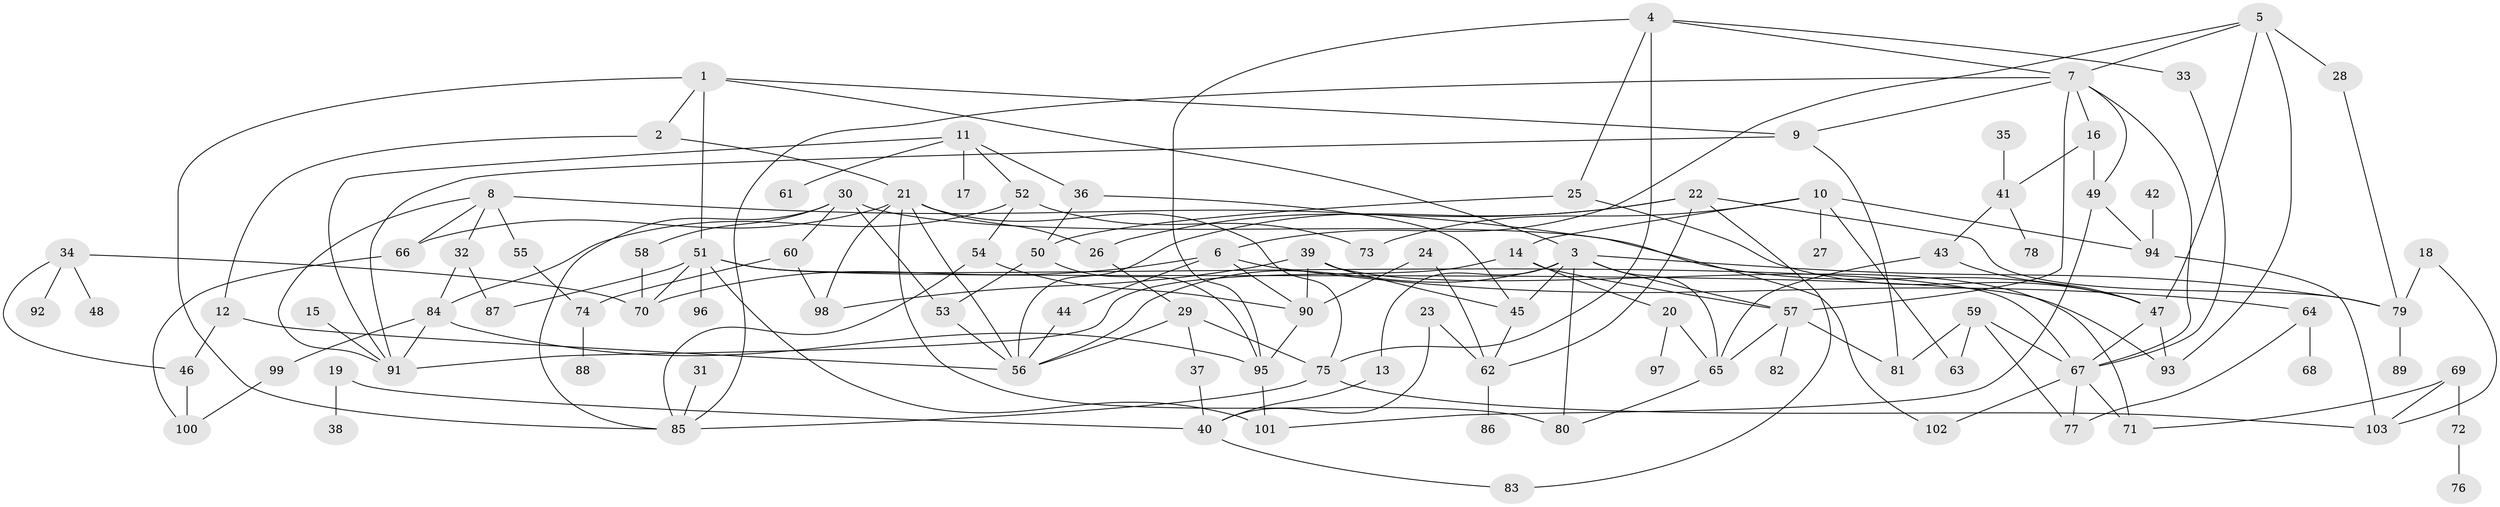 // original degree distribution, {5: 0.1292517006802721, 3: 0.2108843537414966, 8: 0.006802721088435374, 7: 0.02040816326530612, 9: 0.006802721088435374, 2: 0.21768707482993196, 6: 0.034013605442176874, 4: 0.14285714285714285, 1: 0.23129251700680273}
// Generated by graph-tools (version 1.1) at 2025/36/03/04/25 23:36:00]
// undirected, 103 vertices, 170 edges
graph export_dot {
  node [color=gray90,style=filled];
  1;
  2;
  3;
  4;
  5;
  6;
  7;
  8;
  9;
  10;
  11;
  12;
  13;
  14;
  15;
  16;
  17;
  18;
  19;
  20;
  21;
  22;
  23;
  24;
  25;
  26;
  27;
  28;
  29;
  30;
  31;
  32;
  33;
  34;
  35;
  36;
  37;
  38;
  39;
  40;
  41;
  42;
  43;
  44;
  45;
  46;
  47;
  48;
  49;
  50;
  51;
  52;
  53;
  54;
  55;
  56;
  57;
  58;
  59;
  60;
  61;
  62;
  63;
  64;
  65;
  66;
  67;
  68;
  69;
  70;
  71;
  72;
  73;
  74;
  75;
  76;
  77;
  78;
  79;
  80;
  81;
  82;
  83;
  84;
  85;
  86;
  87;
  88;
  89;
  90;
  91;
  92;
  93;
  94;
  95;
  96;
  97;
  98;
  99;
  100;
  101;
  102;
  103;
  1 -- 2 [weight=1.0];
  1 -- 3 [weight=1.0];
  1 -- 9 [weight=1.0];
  1 -- 51 [weight=1.0];
  1 -- 85 [weight=1.0];
  2 -- 12 [weight=1.0];
  2 -- 21 [weight=1.0];
  3 -- 13 [weight=1.0];
  3 -- 45 [weight=1.0];
  3 -- 56 [weight=1.0];
  3 -- 57 [weight=1.0];
  3 -- 65 [weight=1.0];
  3 -- 79 [weight=1.0];
  3 -- 80 [weight=1.0];
  4 -- 7 [weight=1.0];
  4 -- 25 [weight=1.0];
  4 -- 33 [weight=1.0];
  4 -- 75 [weight=1.0];
  4 -- 95 [weight=1.0];
  5 -- 6 [weight=1.0];
  5 -- 7 [weight=1.0];
  5 -- 28 [weight=1.0];
  5 -- 47 [weight=1.0];
  5 -- 93 [weight=1.0];
  6 -- 44 [weight=1.0];
  6 -- 64 [weight=1.0];
  6 -- 70 [weight=1.0];
  6 -- 90 [weight=1.0];
  7 -- 9 [weight=1.0];
  7 -- 16 [weight=1.0];
  7 -- 49 [weight=1.0];
  7 -- 57 [weight=1.0];
  7 -- 67 [weight=1.0];
  7 -- 85 [weight=1.0];
  8 -- 32 [weight=1.0];
  8 -- 47 [weight=2.0];
  8 -- 55 [weight=1.0];
  8 -- 66 [weight=1.0];
  8 -- 91 [weight=1.0];
  9 -- 81 [weight=1.0];
  9 -- 91 [weight=1.0];
  10 -- 14 [weight=1.0];
  10 -- 27 [weight=1.0];
  10 -- 63 [weight=1.0];
  10 -- 73 [weight=1.0];
  10 -- 94 [weight=1.0];
  11 -- 17 [weight=1.0];
  11 -- 36 [weight=1.0];
  11 -- 52 [weight=1.0];
  11 -- 61 [weight=1.0];
  11 -- 91 [weight=1.0];
  12 -- 46 [weight=1.0];
  12 -- 56 [weight=1.0];
  13 -- 40 [weight=1.0];
  14 -- 20 [weight=1.0];
  14 -- 57 [weight=1.0];
  14 -- 91 [weight=1.0];
  15 -- 91 [weight=1.0];
  16 -- 41 [weight=2.0];
  16 -- 49 [weight=1.0];
  18 -- 79 [weight=1.0];
  18 -- 103 [weight=1.0];
  19 -- 38 [weight=1.0];
  19 -- 40 [weight=1.0];
  20 -- 65 [weight=1.0];
  20 -- 97 [weight=1.0];
  21 -- 26 [weight=1.0];
  21 -- 56 [weight=1.0];
  21 -- 66 [weight=1.0];
  21 -- 75 [weight=1.0];
  21 -- 80 [weight=1.0];
  21 -- 98 [weight=2.0];
  22 -- 26 [weight=1.0];
  22 -- 56 [weight=2.0];
  22 -- 62 [weight=1.0];
  22 -- 79 [weight=1.0];
  22 -- 83 [weight=1.0];
  23 -- 40 [weight=1.0];
  23 -- 62 [weight=1.0];
  24 -- 62 [weight=1.0];
  24 -- 90 [weight=1.0];
  25 -- 47 [weight=1.0];
  25 -- 50 [weight=1.0];
  26 -- 29 [weight=1.0];
  28 -- 79 [weight=1.0];
  29 -- 37 [weight=1.0];
  29 -- 56 [weight=1.0];
  29 -- 75 [weight=1.0];
  30 -- 53 [weight=1.0];
  30 -- 58 [weight=1.0];
  30 -- 60 [weight=1.0];
  30 -- 85 [weight=1.0];
  30 -- 102 [weight=1.0];
  31 -- 85 [weight=1.0];
  32 -- 84 [weight=1.0];
  32 -- 87 [weight=1.0];
  33 -- 67 [weight=1.0];
  34 -- 46 [weight=1.0];
  34 -- 48 [weight=1.0];
  34 -- 70 [weight=1.0];
  34 -- 92 [weight=1.0];
  35 -- 41 [weight=1.0];
  36 -- 45 [weight=1.0];
  36 -- 50 [weight=1.0];
  37 -- 40 [weight=1.0];
  39 -- 45 [weight=1.0];
  39 -- 71 [weight=1.0];
  39 -- 90 [weight=1.0];
  39 -- 98 [weight=1.0];
  40 -- 83 [weight=1.0];
  41 -- 43 [weight=1.0];
  41 -- 78 [weight=1.0];
  42 -- 94 [weight=1.0];
  43 -- 47 [weight=1.0];
  43 -- 65 [weight=1.0];
  44 -- 56 [weight=2.0];
  45 -- 62 [weight=1.0];
  46 -- 100 [weight=1.0];
  47 -- 67 [weight=1.0];
  47 -- 93 [weight=1.0];
  49 -- 94 [weight=1.0];
  49 -- 101 [weight=1.0];
  50 -- 53 [weight=1.0];
  50 -- 95 [weight=1.0];
  51 -- 67 [weight=1.0];
  51 -- 70 [weight=1.0];
  51 -- 87 [weight=1.0];
  51 -- 93 [weight=1.0];
  51 -- 96 [weight=1.0];
  51 -- 101 [weight=1.0];
  52 -- 54 [weight=1.0];
  52 -- 73 [weight=1.0];
  52 -- 84 [weight=1.0];
  53 -- 56 [weight=1.0];
  54 -- 85 [weight=1.0];
  54 -- 90 [weight=1.0];
  55 -- 74 [weight=1.0];
  57 -- 65 [weight=1.0];
  57 -- 81 [weight=1.0];
  57 -- 82 [weight=1.0];
  58 -- 70 [weight=1.0];
  59 -- 63 [weight=1.0];
  59 -- 67 [weight=1.0];
  59 -- 77 [weight=1.0];
  59 -- 81 [weight=1.0];
  60 -- 74 [weight=1.0];
  60 -- 98 [weight=1.0];
  62 -- 86 [weight=1.0];
  64 -- 68 [weight=1.0];
  64 -- 77 [weight=1.0];
  65 -- 80 [weight=1.0];
  66 -- 100 [weight=1.0];
  67 -- 71 [weight=1.0];
  67 -- 77 [weight=1.0];
  67 -- 102 [weight=1.0];
  69 -- 71 [weight=1.0];
  69 -- 72 [weight=1.0];
  69 -- 103 [weight=1.0];
  72 -- 76 [weight=1.0];
  74 -- 88 [weight=1.0];
  75 -- 85 [weight=1.0];
  75 -- 103 [weight=1.0];
  79 -- 89 [weight=1.0];
  84 -- 91 [weight=1.0];
  84 -- 95 [weight=1.0];
  84 -- 99 [weight=1.0];
  90 -- 95 [weight=1.0];
  94 -- 103 [weight=1.0];
  95 -- 101 [weight=1.0];
  99 -- 100 [weight=1.0];
}
